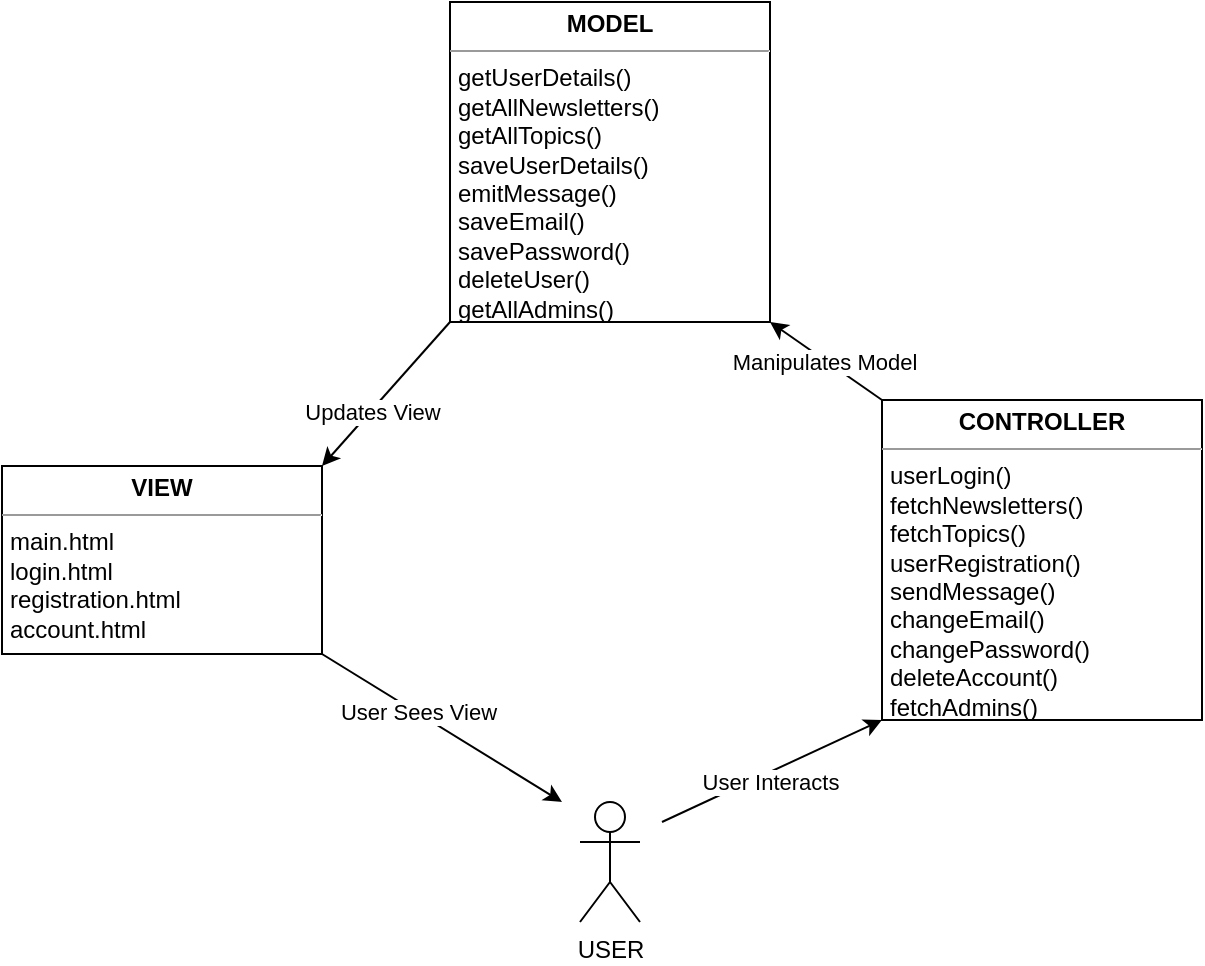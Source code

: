 <mxfile version="14.1.8" type="device"><diagram id="KeNr09eV4xO41q-tVW-x" name="Page-1"><mxGraphModel dx="985" dy="660" grid="1" gridSize="10" guides="1" tooltips="1" connect="1" arrows="1" fold="1" page="1" pageScale="1" pageWidth="827" pageHeight="1169" math="0" shadow="0"><root><mxCell id="0"/><mxCell id="1" parent="0"/><mxCell id="wWkbFo_KdQyXR5UWxugv-9" value="&lt;p style=&quot;margin: 0px ; margin-top: 4px ; text-align: center&quot;&gt;&lt;b&gt;CONTROLLER&lt;/b&gt;&lt;/p&gt;&lt;hr size=&quot;1&quot;&gt;&lt;p style=&quot;margin: 0px ; margin-left: 4px&quot;&gt;userLogin()&lt;/p&gt;&lt;p style=&quot;margin: 0px ; margin-left: 4px&quot;&gt;fetchNewsletters()&lt;/p&gt;&lt;p style=&quot;margin: 0px ; margin-left: 4px&quot;&gt;fetchTopics()&lt;/p&gt;&lt;p style=&quot;margin: 0px ; margin-left: 4px&quot;&gt;userRegistration()&lt;/p&gt;&lt;p style=&quot;margin: 0px ; margin-left: 4px&quot;&gt;sendMessage()&lt;/p&gt;&lt;p style=&quot;margin: 0px ; margin-left: 4px&quot;&gt;changeEmail()&lt;/p&gt;&lt;p style=&quot;margin: 0px ; margin-left: 4px&quot;&gt;changePassword()&lt;/p&gt;&lt;p style=&quot;margin: 0px ; margin-left: 4px&quot;&gt;deleteAccount()&lt;/p&gt;&lt;p style=&quot;margin: 0px ; margin-left: 4px&quot;&gt;fetchAdmins()&lt;/p&gt;" style="verticalAlign=top;align=left;overflow=fill;fontSize=12;fontFamily=Helvetica;html=1;" vertex="1" parent="1"><mxGeometry x="550" y="279" width="160" height="160" as="geometry"/></mxCell><mxCell id="wWkbFo_KdQyXR5UWxugv-11" value="&lt;p style=&quot;margin: 0px ; margin-top: 4px ; text-align: center&quot;&gt;&lt;b&gt;MODEL&lt;/b&gt;&lt;/p&gt;&lt;hr size=&quot;1&quot;&gt;&lt;p style=&quot;margin: 0px ; margin-left: 4px&quot;&gt;getUserDetails()&lt;/p&gt;&lt;p style=&quot;margin: 0px ; margin-left: 4px&quot;&gt;getAllNewsletters()&lt;/p&gt;&lt;p style=&quot;margin: 0px ; margin-left: 4px&quot;&gt;getAllTopics()&lt;/p&gt;&lt;p style=&quot;margin: 0px ; margin-left: 4px&quot;&gt;saveUserDetails()&lt;/p&gt;&lt;p style=&quot;margin: 0px ; margin-left: 4px&quot;&gt;emitMessage()&lt;/p&gt;&lt;p style=&quot;margin: 0px ; margin-left: 4px&quot;&gt;saveEmail()&lt;/p&gt;&lt;p style=&quot;margin: 0px ; margin-left: 4px&quot;&gt;savePassword()&lt;/p&gt;&lt;p style=&quot;margin: 0px ; margin-left: 4px&quot;&gt;deleteUser()&lt;/p&gt;&lt;p style=&quot;margin: 0px ; margin-left: 4px&quot;&gt;getAllAdmins()&lt;/p&gt;" style="verticalAlign=top;align=left;overflow=fill;fontSize=12;fontFamily=Helvetica;html=1;" vertex="1" parent="1"><mxGeometry x="334" y="80" width="160" height="160" as="geometry"/></mxCell><mxCell id="wWkbFo_KdQyXR5UWxugv-12" value="&lt;p style=&quot;margin: 0px ; margin-top: 4px ; text-align: center&quot;&gt;&lt;b&gt;VIEW&lt;/b&gt;&lt;/p&gt;&lt;hr size=&quot;1&quot;&gt;&lt;p style=&quot;margin: 0px ; margin-left: 4px&quot;&gt;main.html&lt;/p&gt;&lt;p style=&quot;margin: 0px ; margin-left: 4px&quot;&gt;login.html&lt;/p&gt;&lt;p style=&quot;margin: 0px ; margin-left: 4px&quot;&gt;registration.html&lt;/p&gt;&lt;p style=&quot;margin: 0px ; margin-left: 4px&quot;&gt;account.html&lt;/p&gt;" style="verticalAlign=top;align=left;overflow=fill;fontSize=12;fontFamily=Helvetica;html=1;" vertex="1" parent="1"><mxGeometry x="110" y="312" width="160" height="94" as="geometry"/></mxCell><mxCell id="wWkbFo_KdQyXR5UWxugv-13" value="" style="endArrow=classic;html=1;entryX=0;entryY=1;entryDx=0;entryDy=0;" edge="1" parent="1" target="wWkbFo_KdQyXR5UWxugv-9"><mxGeometry width="50" height="50" relative="1" as="geometry"><mxPoint x="440" y="490" as="sourcePoint"/><mxPoint x="480" y="380" as="targetPoint"/></mxGeometry></mxCell><mxCell id="wWkbFo_KdQyXR5UWxugv-17" value="User Interacts" style="edgeLabel;html=1;align=center;verticalAlign=middle;resizable=0;points=[];" vertex="1" connectable="0" parent="wWkbFo_KdQyXR5UWxugv-13"><mxGeometry x="-0.331" y="1" relative="1" as="geometry"><mxPoint x="17.38" y="-1.92" as="offset"/></mxGeometry></mxCell><mxCell id="wWkbFo_KdQyXR5UWxugv-14" value="" style="endArrow=classic;html=1;exitX=0;exitY=0;exitDx=0;exitDy=0;entryX=1;entryY=1;entryDx=0;entryDy=0;" edge="1" parent="1" source="wWkbFo_KdQyXR5UWxugv-9" target="wWkbFo_KdQyXR5UWxugv-11"><mxGeometry width="50" height="50" relative="1" as="geometry"><mxPoint x="484" y="490" as="sourcePoint"/><mxPoint x="530" y="449" as="targetPoint"/></mxGeometry></mxCell><mxCell id="wWkbFo_KdQyXR5UWxugv-18" value="Manipulates Model" style="edgeLabel;html=1;align=center;verticalAlign=middle;resizable=0;points=[];" vertex="1" connectable="0" parent="wWkbFo_KdQyXR5UWxugv-14"><mxGeometry x="0.414" y="-1" relative="1" as="geometry"><mxPoint x="9.09" y="9.44" as="offset"/></mxGeometry></mxCell><mxCell id="wWkbFo_KdQyXR5UWxugv-15" value="" style="endArrow=classic;html=1;exitX=0;exitY=1;exitDx=0;exitDy=0;entryX=1;entryY=0;entryDx=0;entryDy=0;" edge="1" parent="1" source="wWkbFo_KdQyXR5UWxugv-11" target="wWkbFo_KdQyXR5UWxugv-12"><mxGeometry width="50" height="50" relative="1" as="geometry"><mxPoint x="530" y="289" as="sourcePoint"/><mxPoint x="504" y="250" as="targetPoint"/></mxGeometry></mxCell><mxCell id="wWkbFo_KdQyXR5UWxugv-19" value="Updates View" style="edgeLabel;html=1;align=center;verticalAlign=middle;resizable=0;points=[];" vertex="1" connectable="0" parent="wWkbFo_KdQyXR5UWxugv-15"><mxGeometry x="0.236" y="1" relative="1" as="geometry"><mxPoint as="offset"/></mxGeometry></mxCell><mxCell id="wWkbFo_KdQyXR5UWxugv-16" value="" style="endArrow=classic;html=1;exitX=1;exitY=1;exitDx=0;exitDy=0;" edge="1" parent="1" source="wWkbFo_KdQyXR5UWxugv-12"><mxGeometry width="50" height="50" relative="1" as="geometry"><mxPoint x="344" y="250" as="sourcePoint"/><mxPoint x="390" y="480" as="targetPoint"/></mxGeometry></mxCell><mxCell id="wWkbFo_KdQyXR5UWxugv-20" value="User Sees View" style="edgeLabel;html=1;align=center;verticalAlign=middle;resizable=0;points=[];" vertex="1" connectable="0" parent="wWkbFo_KdQyXR5UWxugv-16"><mxGeometry x="-0.209" y="1" relative="1" as="geometry"><mxPoint as="offset"/></mxGeometry></mxCell><mxCell id="wWkbFo_KdQyXR5UWxugv-21" value="USER" style="shape=umlActor;verticalLabelPosition=bottom;verticalAlign=top;html=1;outlineConnect=0;" vertex="1" parent="1"><mxGeometry x="399" y="480" width="30" height="60" as="geometry"/></mxCell></root></mxGraphModel></diagram></mxfile>